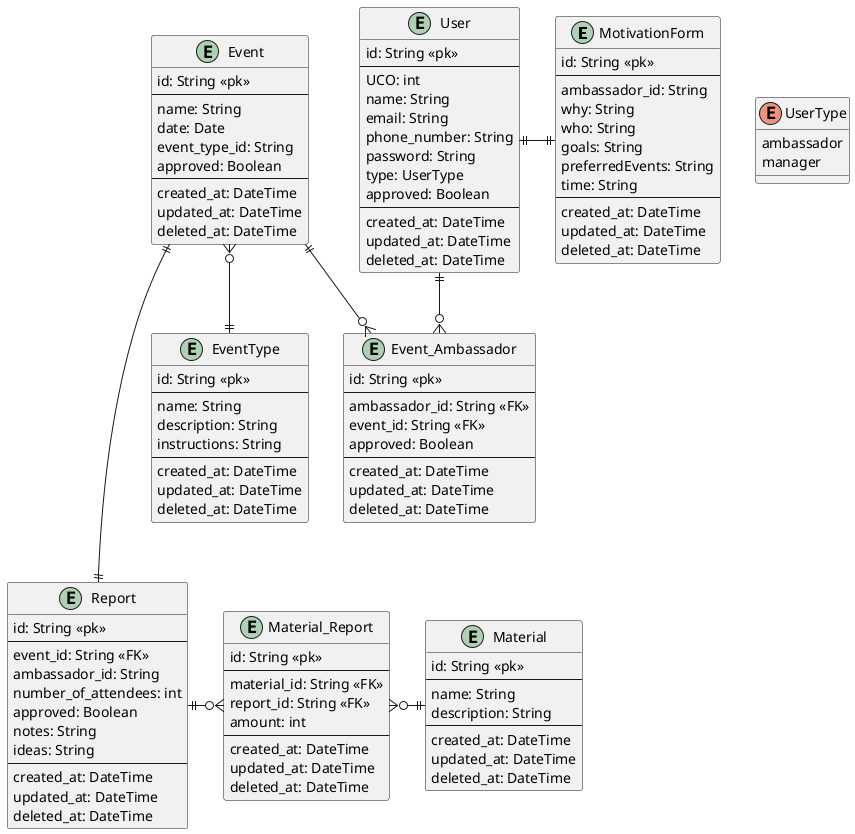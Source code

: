@startuml
'https://plantuml.com/entity-diagram

entity MotivationForm {
  id: String <<pk>>
  --
  ambassador_id: String
  'answers to questions
  why: String
  who: String
  goals: String
  preferredEvents: String
  time: String
  --
  created_at: DateTime
  updated_at: DateTime
  deleted_at: DateTime
}

entity User {
  id: String <<pk>>
  --
  UCO: int
  name: String
  email: String
  phone_number: String
  password: String
  type: UserType
  approved: Boolean
  --
  created_at: DateTime
  updated_at: DateTime
  deleted_at: DateTime
}

enum UserType {
  ambassador
  manager
}

entity Event {
  id: String <<pk>>
  --
  name: String
  date: Date
  event_type_id: String
  approved: Boolean
  --
  created_at: DateTime
  updated_at: DateTime
  deleted_at: DateTime
}

entity EventType {
  id: String <<pk>>
  --
  name: String
  description: String
  instructions: String
  --
  created_at: DateTime
  updated_at: DateTime
  deleted_at: DateTime
}

entity Event_Ambassador {
  id: String <<pk>>
  --
  ambassador_id: String <<FK>>
  event_id: String <<FK>>
  approved: Boolean
  --
  created_at: DateTime
  updated_at: DateTime
  deleted_at: DateTime
}

entity Report {
  id: String <<pk>>
  --
  event_id: String <<FK>>
  ambassador_id: String
  number_of_attendees: int
  approved: Boolean
'photos
  notes: String
  ideas: String
  --
  created_at: DateTime
  updated_at: DateTime
  deleted_at: DateTime
}

entity Material_Report {
  id: String <<pk>>
  --
  material_id: String <<FK>>
  report_id: String <<FK>>
  amount: int
  --
  created_at: DateTime
  updated_at: DateTime
  deleted_at: DateTime
}

entity Material {
  id: String <<pk>>
  --
  name: String
  description: String
  --
  created_at: DateTime
  updated_at: DateTime
  deleted_at: DateTime
}

Report ||-o{ Material_Report
Material_Report }o-|| Material
Event ||---|| Report

User ||-|| MotivationForm
User ||--o{ Event_Ambassador
Event ||--o{ Event_Ambassador
Event }o--|| EventType

@enduml